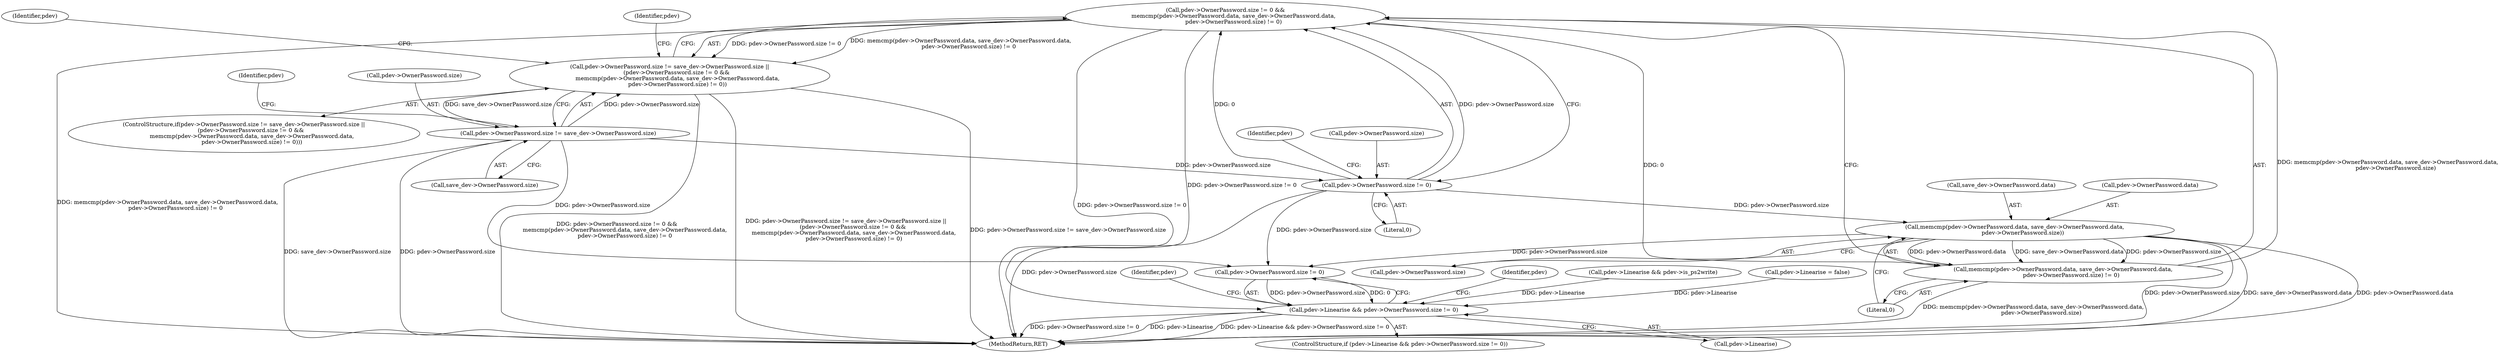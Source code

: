 digraph "0_ghostscript_c3476dde7743761a4e1d39a631716199b696b880@API" {
"1001380" [label="(Call,pdev->OwnerPassword.size != 0 &&\n         memcmp(pdev->OwnerPassword.data, save_dev->OwnerPassword.data,\n         pdev->OwnerPassword.size) != 0)"];
"1001381" [label="(Call,pdev->OwnerPassword.size != 0)"];
"1001369" [label="(Call,pdev->OwnerPassword.size != save_dev->OwnerPassword.size)"];
"1001388" [label="(Call,memcmp(pdev->OwnerPassword.data, save_dev->OwnerPassword.data,\n         pdev->OwnerPassword.size) != 0)"];
"1001389" [label="(Call,memcmp(pdev->OwnerPassword.data, save_dev->OwnerPassword.data,\n         pdev->OwnerPassword.size))"];
"1001368" [label="(Call,pdev->OwnerPassword.size != save_dev->OwnerPassword.size ||\n        (pdev->OwnerPassword.size != 0 &&\n         memcmp(pdev->OwnerPassword.data, save_dev->OwnerPassword.data,\n         pdev->OwnerPassword.size) != 0))"];
"1001451" [label="(Call,pdev->Linearise && pdev->OwnerPassword.size != 0)"];
"1001369" [label="(Call,pdev->OwnerPassword.size != save_dev->OwnerPassword.size)"];
"1001455" [label="(Call,pdev->OwnerPassword.size != 0)"];
"1001375" [label="(Call,save_dev->OwnerPassword.size)"];
"1001392" [label="(Identifier,pdev)"];
"1001465" [label="(Identifier,pdev)"];
"1001450" [label="(ControlStructure,if (pdev->Linearise && pdev->OwnerPassword.size != 0))"];
"1001434" [label="(Identifier,pdev)"];
"1001452" [label="(Call,pdev->Linearise)"];
"1001389" [label="(Call,memcmp(pdev->OwnerPassword.data, save_dev->OwnerPassword.data,\n         pdev->OwnerPassword.size))"];
"1001380" [label="(Call,pdev->OwnerPassword.size != 0 &&\n         memcmp(pdev->OwnerPassword.data, save_dev->OwnerPassword.data,\n         pdev->OwnerPassword.size) != 0)"];
"1001367" [label="(ControlStructure,if(pdev->OwnerPassword.size != save_dev->OwnerPassword.size ||\n        (pdev->OwnerPassword.size != 0 &&\n         memcmp(pdev->OwnerPassword.data, save_dev->OwnerPassword.data,\n         pdev->OwnerPassword.size) != 0)))"];
"1001405" [label="(Literal,0)"];
"1001432" [label="(Call,pdev->Linearise && pdev->is_ps2write)"];
"1001400" [label="(Call,pdev->OwnerPassword.size)"];
"1001382" [label="(Call,pdev->OwnerPassword.size)"];
"1001551" [label="(MethodReturn,RET)"];
"1001387" [label="(Literal,0)"];
"1001368" [label="(Call,pdev->OwnerPassword.size != save_dev->OwnerPassword.size ||\n        (pdev->OwnerPassword.size != 0 &&\n         memcmp(pdev->OwnerPassword.data, save_dev->OwnerPassword.data,\n         pdev->OwnerPassword.size) != 0))"];
"1001388" [label="(Call,memcmp(pdev->OwnerPassword.data, save_dev->OwnerPassword.data,\n         pdev->OwnerPassword.size) != 0)"];
"1001384" [label="(Identifier,pdev)"];
"1001451" [label="(Call,pdev->Linearise && pdev->OwnerPassword.size != 0)"];
"1001409" [label="(Identifier,pdev)"];
"1001395" [label="(Call,save_dev->OwnerPassword.data)"];
"1001445" [label="(Call,pdev->Linearise = false)"];
"1001381" [label="(Call,pdev->OwnerPassword.size != 0)"];
"1001475" [label="(Identifier,pdev)"];
"1001370" [label="(Call,pdev->OwnerPassword.size)"];
"1001390" [label="(Call,pdev->OwnerPassword.data)"];
"1001380" -> "1001368"  [label="AST: "];
"1001380" -> "1001381"  [label="CFG: "];
"1001380" -> "1001388"  [label="CFG: "];
"1001381" -> "1001380"  [label="AST: "];
"1001388" -> "1001380"  [label="AST: "];
"1001368" -> "1001380"  [label="CFG: "];
"1001380" -> "1001551"  [label="DDG: memcmp(pdev->OwnerPassword.data, save_dev->OwnerPassword.data,\n         pdev->OwnerPassword.size) != 0"];
"1001380" -> "1001551"  [label="DDG: pdev->OwnerPassword.size != 0"];
"1001380" -> "1001368"  [label="DDG: pdev->OwnerPassword.size != 0"];
"1001380" -> "1001368"  [label="DDG: memcmp(pdev->OwnerPassword.data, save_dev->OwnerPassword.data,\n         pdev->OwnerPassword.size) != 0"];
"1001381" -> "1001380"  [label="DDG: pdev->OwnerPassword.size"];
"1001381" -> "1001380"  [label="DDG: 0"];
"1001388" -> "1001380"  [label="DDG: memcmp(pdev->OwnerPassword.data, save_dev->OwnerPassword.data,\n         pdev->OwnerPassword.size)"];
"1001388" -> "1001380"  [label="DDG: 0"];
"1001380" -> "1001451"  [label="DDG: pdev->OwnerPassword.size != 0"];
"1001381" -> "1001387"  [label="CFG: "];
"1001382" -> "1001381"  [label="AST: "];
"1001387" -> "1001381"  [label="AST: "];
"1001392" -> "1001381"  [label="CFG: "];
"1001381" -> "1001551"  [label="DDG: pdev->OwnerPassword.size"];
"1001369" -> "1001381"  [label="DDG: pdev->OwnerPassword.size"];
"1001381" -> "1001389"  [label="DDG: pdev->OwnerPassword.size"];
"1001381" -> "1001455"  [label="DDG: pdev->OwnerPassword.size"];
"1001369" -> "1001368"  [label="AST: "];
"1001369" -> "1001375"  [label="CFG: "];
"1001370" -> "1001369"  [label="AST: "];
"1001375" -> "1001369"  [label="AST: "];
"1001384" -> "1001369"  [label="CFG: "];
"1001368" -> "1001369"  [label="CFG: "];
"1001369" -> "1001551"  [label="DDG: save_dev->OwnerPassword.size"];
"1001369" -> "1001551"  [label="DDG: pdev->OwnerPassword.size"];
"1001369" -> "1001368"  [label="DDG: pdev->OwnerPassword.size"];
"1001369" -> "1001368"  [label="DDG: save_dev->OwnerPassword.size"];
"1001369" -> "1001455"  [label="DDG: pdev->OwnerPassword.size"];
"1001388" -> "1001405"  [label="CFG: "];
"1001389" -> "1001388"  [label="AST: "];
"1001405" -> "1001388"  [label="AST: "];
"1001388" -> "1001551"  [label="DDG: memcmp(pdev->OwnerPassword.data, save_dev->OwnerPassword.data,\n         pdev->OwnerPassword.size)"];
"1001389" -> "1001388"  [label="DDG: pdev->OwnerPassword.data"];
"1001389" -> "1001388"  [label="DDG: save_dev->OwnerPassword.data"];
"1001389" -> "1001388"  [label="DDG: pdev->OwnerPassword.size"];
"1001389" -> "1001400"  [label="CFG: "];
"1001390" -> "1001389"  [label="AST: "];
"1001395" -> "1001389"  [label="AST: "];
"1001400" -> "1001389"  [label="AST: "];
"1001405" -> "1001389"  [label="CFG: "];
"1001389" -> "1001551"  [label="DDG: pdev->OwnerPassword.size"];
"1001389" -> "1001551"  [label="DDG: save_dev->OwnerPassword.data"];
"1001389" -> "1001551"  [label="DDG: pdev->OwnerPassword.data"];
"1001389" -> "1001455"  [label="DDG: pdev->OwnerPassword.size"];
"1001368" -> "1001367"  [label="AST: "];
"1001409" -> "1001368"  [label="CFG: "];
"1001434" -> "1001368"  [label="CFG: "];
"1001368" -> "1001551"  [label="DDG: pdev->OwnerPassword.size != 0 &&\n         memcmp(pdev->OwnerPassword.data, save_dev->OwnerPassword.data,\n         pdev->OwnerPassword.size) != 0"];
"1001368" -> "1001551"  [label="DDG: pdev->OwnerPassword.size != save_dev->OwnerPassword.size ||\n        (pdev->OwnerPassword.size != 0 &&\n         memcmp(pdev->OwnerPassword.data, save_dev->OwnerPassword.data,\n         pdev->OwnerPassword.size) != 0)"];
"1001368" -> "1001551"  [label="DDG: pdev->OwnerPassword.size != save_dev->OwnerPassword.size"];
"1001451" -> "1001450"  [label="AST: "];
"1001451" -> "1001452"  [label="CFG: "];
"1001451" -> "1001455"  [label="CFG: "];
"1001452" -> "1001451"  [label="AST: "];
"1001455" -> "1001451"  [label="AST: "];
"1001465" -> "1001451"  [label="CFG: "];
"1001475" -> "1001451"  [label="CFG: "];
"1001451" -> "1001551"  [label="DDG: pdev->Linearise"];
"1001451" -> "1001551"  [label="DDG: pdev->Linearise && pdev->OwnerPassword.size != 0"];
"1001451" -> "1001551"  [label="DDG: pdev->OwnerPassword.size != 0"];
"1001432" -> "1001451"  [label="DDG: pdev->Linearise"];
"1001445" -> "1001451"  [label="DDG: pdev->Linearise"];
"1001455" -> "1001451"  [label="DDG: pdev->OwnerPassword.size"];
"1001455" -> "1001451"  [label="DDG: 0"];
}
